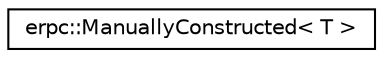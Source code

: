 digraph "Graphical Class Hierarchy"
{
  edge [fontname="Helvetica",fontsize="10",labelfontname="Helvetica",labelfontsize="10"];
  node [fontname="Helvetica",fontsize="10",shape=record];
  rankdir="LR";
  Node1 [label="erpc::ManuallyConstructed\< T \>",height=0.2,width=0.4,color="black", fillcolor="white", style="filled",URL="$classerpc_1_1_manually_constructed.html",tooltip="Allocates static storage for an object. "];
}
